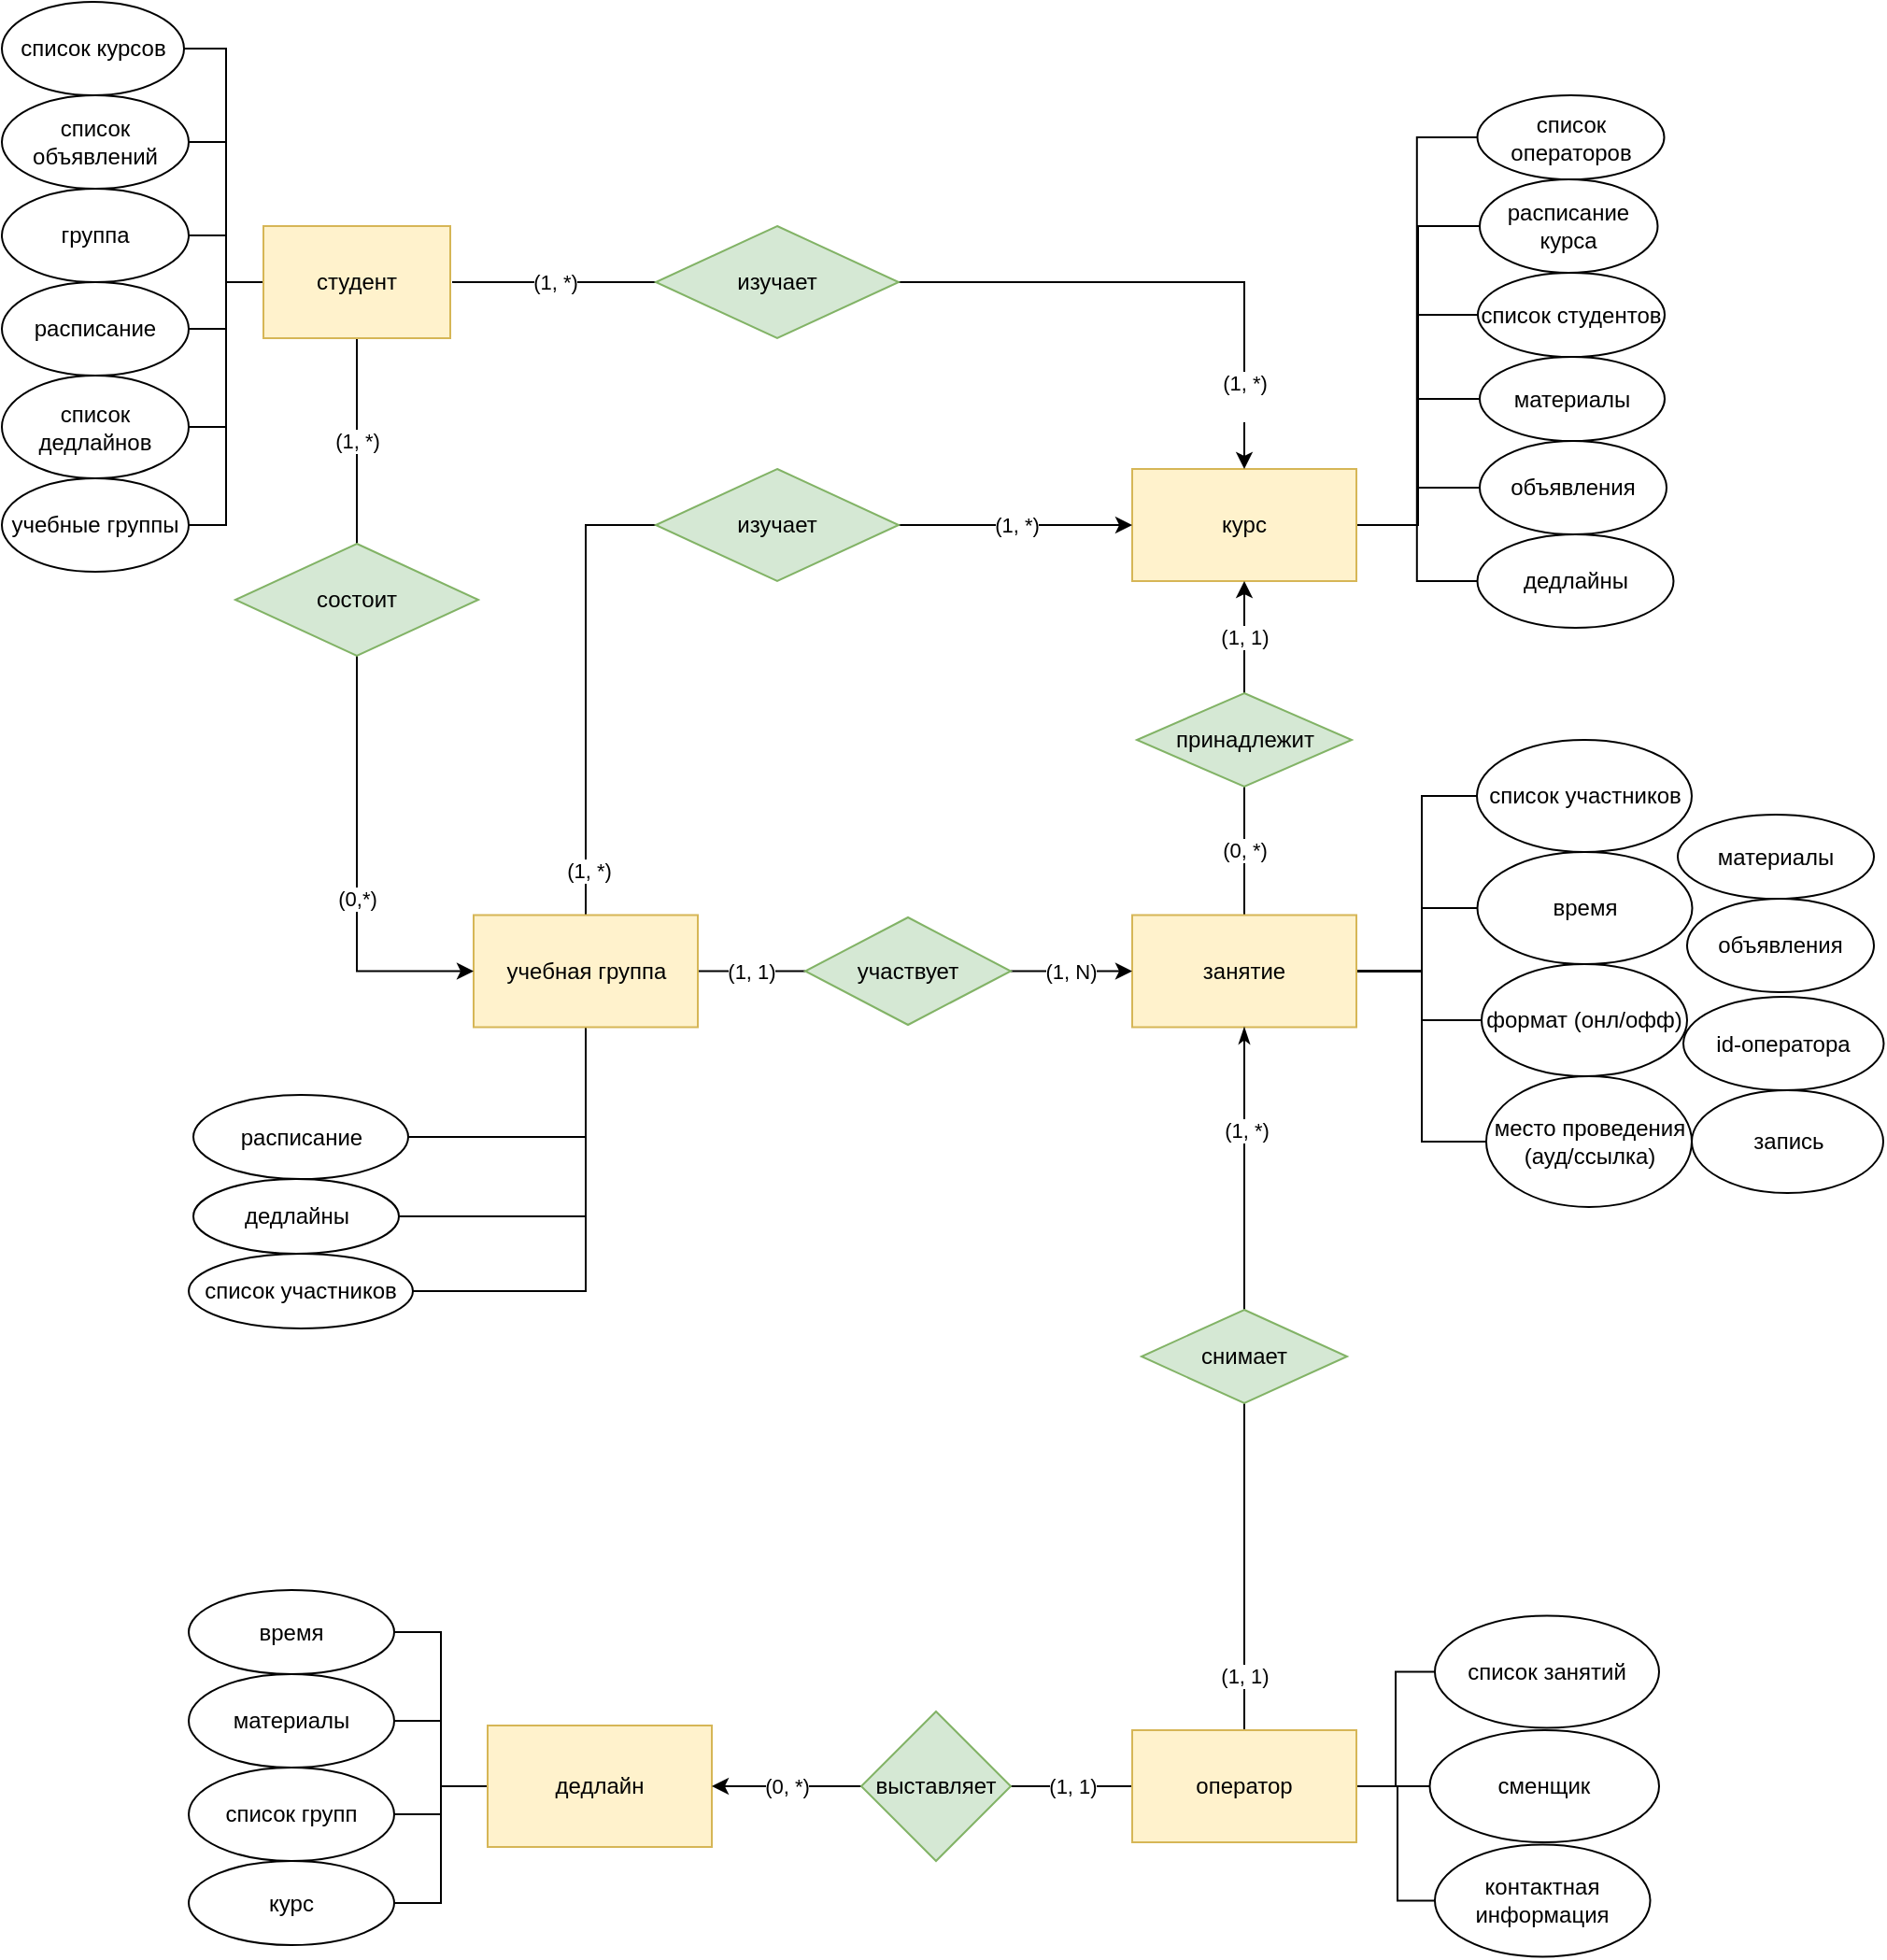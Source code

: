 <mxfile version="13.7.5" type="github">
  <diagram id="7s7uIlQT8t8DrVzBEWPa" name="Page-1">
    <mxGraphModel dx="737" dy="459" grid="1" gridSize="10" guides="1" tooltips="1" connect="1" arrows="1" fold="1" page="1" pageScale="1" pageWidth="827" pageHeight="1169" math="0" shadow="0">
      <root>
        <mxCell id="0" />
        <mxCell id="1" parent="0" />
        <mxCell id="y0rD6Jp8shlzVAkSggqI-21" value="(1, *)" style="edgeStyle=orthogonalEdgeStyle;rounded=0;orthogonalLoop=1;jettySize=auto;html=1;entryX=0;entryY=0.5;entryDx=0;entryDy=0;endArrow=none;endFill=0;" parent="1" edge="1">
          <mxGeometry relative="1" as="geometry">
            <mxPoint x="261" y="160" as="sourcePoint" />
            <mxPoint x="371" y="160" as="targetPoint" />
          </mxGeometry>
        </mxCell>
        <mxCell id="y0rD6Jp8shlzVAkSggqI-71" value="(1, *)" style="edgeStyle=orthogonalEdgeStyle;rounded=0;orthogonalLoop=1;jettySize=auto;html=1;entryX=0.5;entryY=0;entryDx=0;entryDy=0;endArrow=none;endFill=0;" parent="1" edge="1">
          <mxGeometry relative="1" as="geometry">
            <mxPoint x="210" y="190" as="sourcePoint" />
            <mxPoint x="210" y="300" as="targetPoint" />
          </mxGeometry>
        </mxCell>
        <mxCell id="X2tVZwrmz8boklLUg7Sm-20" style="edgeStyle=orthogonalEdgeStyle;rounded=0;orthogonalLoop=1;jettySize=auto;html=1;exitX=0;exitY=0.5;exitDx=0;exitDy=0;entryX=1;entryY=0.5;entryDx=0;entryDy=0;endArrow=none;endFill=0;strokeColor=#000000;" edge="1" parent="1" source="y0rD6Jp8shlzVAkSggqI-1" target="y0rD6Jp8shlzVAkSggqI-7">
          <mxGeometry relative="1" as="geometry">
            <Array as="points">
              <mxPoint x="140" y="160" />
              <mxPoint x="140" y="35" />
            </Array>
          </mxGeometry>
        </mxCell>
        <mxCell id="X2tVZwrmz8boklLUg7Sm-23" style="edgeStyle=orthogonalEdgeStyle;rounded=0;orthogonalLoop=1;jettySize=auto;html=1;exitX=0;exitY=0.5;exitDx=0;exitDy=0;entryX=1;entryY=0.5;entryDx=0;entryDy=0;endArrow=none;endFill=0;strokeColor=#000000;" edge="1" parent="1" source="y0rD6Jp8shlzVAkSggqI-1" target="y0rD6Jp8shlzVAkSggqI-11">
          <mxGeometry relative="1" as="geometry" />
        </mxCell>
        <mxCell id="X2tVZwrmz8boklLUg7Sm-24" style="edgeStyle=orthogonalEdgeStyle;rounded=0;orthogonalLoop=1;jettySize=auto;html=1;exitX=0;exitY=0.5;exitDx=0;exitDy=0;entryX=1;entryY=0.5;entryDx=0;entryDy=0;endArrow=none;endFill=0;strokeColor=#000000;" edge="1" parent="1" source="y0rD6Jp8shlzVAkSggqI-1" target="y0rD6Jp8shlzVAkSggqI-93">
          <mxGeometry relative="1" as="geometry">
            <Array as="points">
              <mxPoint x="140" y="160" />
              <mxPoint x="140" y="238" />
            </Array>
          </mxGeometry>
        </mxCell>
        <mxCell id="X2tVZwrmz8boklLUg7Sm-25" style="edgeStyle=orthogonalEdgeStyle;rounded=0;orthogonalLoop=1;jettySize=auto;html=1;exitX=0;exitY=0.5;exitDx=0;exitDy=0;entryX=1;entryY=0.5;entryDx=0;entryDy=0;endArrow=none;endFill=0;strokeColor=#000000;" edge="1" parent="1" source="y0rD6Jp8shlzVAkSggqI-1" target="y0rD6Jp8shlzVAkSggqI-65">
          <mxGeometry relative="1" as="geometry">
            <Array as="points">
              <mxPoint x="140" y="160" />
              <mxPoint x="140" y="290" />
            </Array>
          </mxGeometry>
        </mxCell>
        <mxCell id="X2tVZwrmz8boklLUg7Sm-34" style="edgeStyle=orthogonalEdgeStyle;rounded=0;orthogonalLoop=1;jettySize=auto;html=1;exitX=0;exitY=0.5;exitDx=0;exitDy=0;endArrow=none;endFill=0;strokeColor=#000000;" edge="1" parent="1" source="y0rD6Jp8shlzVAkSggqI-1" target="y0rD6Jp8shlzVAkSggqI-9">
          <mxGeometry relative="1" as="geometry" />
        </mxCell>
        <mxCell id="X2tVZwrmz8boklLUg7Sm-35" style="edgeStyle=orthogonalEdgeStyle;rounded=0;orthogonalLoop=1;jettySize=auto;html=1;exitX=0;exitY=0.5;exitDx=0;exitDy=0;entryX=1;entryY=0.5;entryDx=0;entryDy=0;endArrow=none;endFill=0;strokeColor=#000000;" edge="1" parent="1" source="y0rD6Jp8shlzVAkSggqI-1" target="y0rD6Jp8shlzVAkSggqI-96">
          <mxGeometry relative="1" as="geometry" />
        </mxCell>
        <mxCell id="y0rD6Jp8shlzVAkSggqI-1" value="студент" style="rounded=0;whiteSpace=wrap;html=1;fillColor=#fff2cc;strokeColor=#d6b656;" parent="1" vertex="1">
          <mxGeometry x="160" y="130" width="100" height="60" as="geometry" />
        </mxCell>
        <mxCell id="X2tVZwrmz8boklLUg7Sm-40" style="edgeStyle=orthogonalEdgeStyle;rounded=0;orthogonalLoop=1;jettySize=auto;html=1;exitX=1;exitY=0.5;exitDx=0;exitDy=0;entryX=0;entryY=0.5;entryDx=0;entryDy=0;endArrow=none;endFill=0;strokeColor=#000000;" edge="1" parent="1" source="y0rD6Jp8shlzVAkSggqI-2" target="y0rD6Jp8shlzVAkSggqI-49">
          <mxGeometry relative="1" as="geometry" />
        </mxCell>
        <mxCell id="X2tVZwrmz8boklLUg7Sm-41" style="edgeStyle=orthogonalEdgeStyle;rounded=0;orthogonalLoop=1;jettySize=auto;html=1;exitX=1;exitY=0.5;exitDx=0;exitDy=0;entryX=0;entryY=0.5;entryDx=0;entryDy=0;endArrow=none;endFill=0;strokeColor=#000000;" edge="1" parent="1" source="y0rD6Jp8shlzVAkSggqI-2" target="y0rD6Jp8shlzVAkSggqI-14">
          <mxGeometry relative="1" as="geometry" />
        </mxCell>
        <mxCell id="X2tVZwrmz8boklLUg7Sm-42" style="edgeStyle=orthogonalEdgeStyle;rounded=0;orthogonalLoop=1;jettySize=auto;html=1;exitX=1;exitY=0.5;exitDx=0;exitDy=0;entryX=0;entryY=0.5;entryDx=0;entryDy=0;endArrow=none;endFill=0;strokeColor=#000000;" edge="1" parent="1" source="y0rD6Jp8shlzVAkSggqI-2" target="y0rD6Jp8shlzVAkSggqI-45">
          <mxGeometry relative="1" as="geometry" />
        </mxCell>
        <mxCell id="X2tVZwrmz8boklLUg7Sm-43" style="edgeStyle=orthogonalEdgeStyle;rounded=0;orthogonalLoop=1;jettySize=auto;html=1;exitX=1;exitY=0.5;exitDx=0;exitDy=0;entryX=0;entryY=0.5;entryDx=0;entryDy=0;endArrow=none;endFill=0;strokeColor=#000000;" edge="1" parent="1" source="y0rD6Jp8shlzVAkSggqI-2" target="y0rD6Jp8shlzVAkSggqI-47">
          <mxGeometry relative="1" as="geometry" />
        </mxCell>
        <mxCell id="X2tVZwrmz8boklLUg7Sm-44" style="edgeStyle=orthogonalEdgeStyle;rounded=0;orthogonalLoop=1;jettySize=auto;html=1;exitX=1;exitY=0.5;exitDx=0;exitDy=0;endArrow=none;endFill=0;strokeColor=#000000;" edge="1" parent="1" source="y0rD6Jp8shlzVAkSggqI-2" target="y0rD6Jp8shlzVAkSggqI-48">
          <mxGeometry relative="1" as="geometry" />
        </mxCell>
        <mxCell id="X2tVZwrmz8boklLUg7Sm-45" style="edgeStyle=orthogonalEdgeStyle;rounded=0;orthogonalLoop=1;jettySize=auto;html=1;exitX=1;exitY=0.5;exitDx=0;exitDy=0;entryX=0;entryY=0.5;entryDx=0;entryDy=0;endArrow=none;endFill=0;strokeColor=#000000;" edge="1" parent="1" source="y0rD6Jp8shlzVAkSggqI-2" target="y0rD6Jp8shlzVAkSggqI-51">
          <mxGeometry relative="1" as="geometry" />
        </mxCell>
        <mxCell id="y0rD6Jp8shlzVAkSggqI-2" value="курс" style="rounded=0;whiteSpace=wrap;html=1;fillColor=#fff2cc;strokeColor=#d6b656;" parent="1" vertex="1">
          <mxGeometry x="625" y="260" width="120" height="60" as="geometry" />
        </mxCell>
        <mxCell id="y0rD6Jp8shlzVAkSggqI-23" style="edgeStyle=orthogonalEdgeStyle;rounded=0;orthogonalLoop=1;jettySize=auto;html=1;" parent="1" source="y0rD6Jp8shlzVAkSggqI-3" target="y0rD6Jp8shlzVAkSggqI-2" edge="1">
          <mxGeometry relative="1" as="geometry" />
        </mxCell>
        <mxCell id="X2tVZwrmz8boklLUg7Sm-54" value="&lt;div&gt;(1, *)&lt;/div&gt;&lt;div&gt;&lt;br&gt;&lt;/div&gt;" style="edgeLabel;html=1;align=center;verticalAlign=middle;resizable=0;points=[];" vertex="1" connectable="0" parent="y0rD6Jp8shlzVAkSggqI-23">
          <mxGeometry x="0.726" relative="1" as="geometry">
            <mxPoint as="offset" />
          </mxGeometry>
        </mxCell>
        <mxCell id="y0rD6Jp8shlzVAkSggqI-3" value="изучает" style="rhombus;whiteSpace=wrap;html=1;fillColor=#d5e8d4;strokeColor=#82b366;" parent="1" vertex="1">
          <mxGeometry x="370" y="130" width="130" height="60" as="geometry" />
        </mxCell>
        <mxCell id="y0rD6Jp8shlzVAkSggqI-7" value="список курсов" style="ellipse;whiteSpace=wrap;html=1;" parent="1" vertex="1">
          <mxGeometry x="20" y="10" width="97.5" height="50" as="geometry" />
        </mxCell>
        <mxCell id="y0rD6Jp8shlzVAkSggqI-9" value="группа" style="ellipse;whiteSpace=wrap;html=1;" parent="1" vertex="1">
          <mxGeometry x="20" y="110" width="100" height="50" as="geometry" />
        </mxCell>
        <mxCell id="y0rD6Jp8shlzVAkSggqI-11" value="расписание" style="ellipse;whiteSpace=wrap;html=1;" parent="1" vertex="1">
          <mxGeometry x="20" y="160" width="100" height="50" as="geometry" />
        </mxCell>
        <mxCell id="y0rD6Jp8shlzVAkSggqI-14" value="расписание&lt;br&gt;курса" style="ellipse;whiteSpace=wrap;html=1;" parent="1" vertex="1">
          <mxGeometry x="811" y="105" width="95.25" height="50" as="geometry" />
        </mxCell>
        <mxCell id="y0rD6Jp8shlzVAkSggqI-20" value="(0, *)" style="edgeStyle=orthogonalEdgeStyle;rounded=0;orthogonalLoop=1;jettySize=auto;html=1;exitX=0.5;exitY=0;exitDx=0;exitDy=0;entryX=0.5;entryY=1;entryDx=0;entryDy=0;endArrow=none;endFill=0;" parent="1" source="y0rD6Jp8shlzVAkSggqI-16" target="y0rD6Jp8shlzVAkSggqI-17" edge="1">
          <mxGeometry relative="1" as="geometry" />
        </mxCell>
        <mxCell id="X2tVZwrmz8boklLUg7Sm-30" style="edgeStyle=orthogonalEdgeStyle;rounded=0;orthogonalLoop=1;jettySize=auto;html=1;exitX=1;exitY=0.5;exitDx=0;exitDy=0;entryX=0;entryY=0.5;entryDx=0;entryDy=0;endArrow=none;endFill=0;strokeColor=#000000;" edge="1" parent="1" source="y0rD6Jp8shlzVAkSggqI-16" target="y0rD6Jp8shlzVAkSggqI-34">
          <mxGeometry relative="1" as="geometry">
            <Array as="points">
              <mxPoint x="780" y="529" />
              <mxPoint x="780" y="555" />
            </Array>
          </mxGeometry>
        </mxCell>
        <mxCell id="X2tVZwrmz8boklLUg7Sm-31" style="edgeStyle=orthogonalEdgeStyle;rounded=0;orthogonalLoop=1;jettySize=auto;html=1;exitX=1;exitY=0.5;exitDx=0;exitDy=0;entryX=0;entryY=0.5;entryDx=0;entryDy=0;endArrow=none;endFill=0;strokeColor=#000000;" edge="1" parent="1" source="y0rD6Jp8shlzVAkSggqI-16" target="y0rD6Jp8shlzVAkSggqI-36">
          <mxGeometry relative="1" as="geometry">
            <Array as="points">
              <mxPoint x="780" y="529" />
              <mxPoint x="780" y="620" />
            </Array>
          </mxGeometry>
        </mxCell>
        <mxCell id="X2tVZwrmz8boklLUg7Sm-32" style="edgeStyle=orthogonalEdgeStyle;rounded=0;orthogonalLoop=1;jettySize=auto;html=1;exitX=1;exitY=0.5;exitDx=0;exitDy=0;endArrow=none;endFill=0;strokeColor=#000000;" edge="1" parent="1" source="y0rD6Jp8shlzVAkSggqI-16" target="y0rD6Jp8shlzVAkSggqI-32">
          <mxGeometry relative="1" as="geometry">
            <Array as="points">
              <mxPoint x="780" y="529" />
              <mxPoint x="780" y="495" />
            </Array>
          </mxGeometry>
        </mxCell>
        <mxCell id="X2tVZwrmz8boklLUg7Sm-33" style="edgeStyle=orthogonalEdgeStyle;rounded=0;orthogonalLoop=1;jettySize=auto;html=1;exitX=1;exitY=0.5;exitDx=0;exitDy=0;entryX=0;entryY=0.5;entryDx=0;entryDy=0;endArrow=none;endFill=0;strokeColor=#000000;" edge="1" parent="1" source="y0rD6Jp8shlzVAkSggqI-16" target="y0rD6Jp8shlzVAkSggqI-30">
          <mxGeometry relative="1" as="geometry">
            <Array as="points">
              <mxPoint x="780" y="529" />
              <mxPoint x="780" y="435" />
            </Array>
          </mxGeometry>
        </mxCell>
        <mxCell id="y0rD6Jp8shlzVAkSggqI-16" value="занятие" style="rounded=0;whiteSpace=wrap;html=1;fillColor=#fff2cc;strokeColor=#d6b656;" parent="1" vertex="1">
          <mxGeometry x="625" y="498.75" width="120" height="60" as="geometry" />
        </mxCell>
        <mxCell id="y0rD6Jp8shlzVAkSggqI-19" value="&lt;div&gt;(1, 1)&lt;/div&gt;" style="edgeStyle=orthogonalEdgeStyle;rounded=0;orthogonalLoop=1;jettySize=auto;html=1;" parent="1" edge="1">
          <mxGeometry relative="1" as="geometry">
            <mxPoint x="685" y="380" as="sourcePoint" />
            <mxPoint x="685" y="320" as="targetPoint" />
          </mxGeometry>
        </mxCell>
        <mxCell id="X2tVZwrmz8boklLUg7Sm-27" style="edgeStyle=orthogonalEdgeStyle;rounded=0;orthogonalLoop=1;jettySize=auto;html=1;exitX=0.5;exitY=0;exitDx=0;exitDy=0;endArrow=none;endFill=0;strokeColor=#000000;" edge="1" parent="1" source="y0rD6Jp8shlzVAkSggqI-17">
          <mxGeometry relative="1" as="geometry">
            <mxPoint x="685" y="370" as="targetPoint" />
          </mxGeometry>
        </mxCell>
        <mxCell id="X2tVZwrmz8boklLUg7Sm-38" style="edgeStyle=orthogonalEdgeStyle;rounded=0;orthogonalLoop=1;jettySize=auto;html=1;exitX=0.5;exitY=1;exitDx=0;exitDy=0;endArrow=none;endFill=0;strokeColor=#000000;" edge="1" parent="1" source="y0rD6Jp8shlzVAkSggqI-17">
          <mxGeometry relative="1" as="geometry">
            <mxPoint x="685" y="440" as="targetPoint" />
          </mxGeometry>
        </mxCell>
        <mxCell id="X2tVZwrmz8boklLUg7Sm-39" style="edgeStyle=orthogonalEdgeStyle;rounded=0;orthogonalLoop=1;jettySize=auto;html=1;exitX=0.5;exitY=1;exitDx=0;exitDy=0;endArrow=none;endFill=0;strokeColor=#000000;" edge="1" parent="1" source="y0rD6Jp8shlzVAkSggqI-17">
          <mxGeometry relative="1" as="geometry">
            <mxPoint x="685" y="440" as="targetPoint" />
          </mxGeometry>
        </mxCell>
        <mxCell id="y0rD6Jp8shlzVAkSggqI-17" value="принадлежит" style="rhombus;whiteSpace=wrap;html=1;fillColor=#d5e8d4;strokeColor=#82b366;" parent="1" vertex="1">
          <mxGeometry x="627.5" y="380" width="115" height="50" as="geometry" />
        </mxCell>
        <mxCell id="y0rD6Jp8shlzVAkSggqI-30" value="список участников" style="ellipse;whiteSpace=wrap;html=1;" parent="1" vertex="1">
          <mxGeometry x="809.5" y="405" width="115" height="60" as="geometry" />
        </mxCell>
        <mxCell id="y0rD6Jp8shlzVAkSggqI-32" value="время" style="ellipse;whiteSpace=wrap;html=1;" parent="1" vertex="1">
          <mxGeometry x="809.75" y="465" width="115" height="60" as="geometry" />
        </mxCell>
        <mxCell id="y0rD6Jp8shlzVAkSggqI-34" value="формат (онл/офф)" style="ellipse;whiteSpace=wrap;html=1;" parent="1" vertex="1">
          <mxGeometry x="812" y="525" width="110" height="60" as="geometry" />
        </mxCell>
        <mxCell id="y0rD6Jp8shlzVAkSggqI-36" value="место проведения (ауд/ссылка)" style="ellipse;whiteSpace=wrap;html=1;" parent="1" vertex="1">
          <mxGeometry x="814.5" y="585" width="110" height="70" as="geometry" />
        </mxCell>
        <mxCell id="y0rD6Jp8shlzVAkSggqI-38" value="запись" style="ellipse;whiteSpace=wrap;html=1;" parent="1" vertex="1">
          <mxGeometry x="924.5" y="592.5" width="102.5" height="55" as="geometry" />
        </mxCell>
        <mxCell id="y0rD6Jp8shlzVAkSggqI-40" value="материалы" style="ellipse;whiteSpace=wrap;html=1;" parent="1" vertex="1">
          <mxGeometry x="917" y="445" width="105" height="45" as="geometry" />
        </mxCell>
        <mxCell id="y0rD6Jp8shlzVAkSggqI-42" value="объявления" style="ellipse;whiteSpace=wrap;html=1;" parent="1" vertex="1">
          <mxGeometry x="922" y="490" width="100" height="50" as="geometry" />
        </mxCell>
        <mxCell id="y0rD6Jp8shlzVAkSggqI-45" value="список студентов" style="ellipse;whiteSpace=wrap;html=1;" parent="1" vertex="1">
          <mxGeometry x="810" y="155" width="100" height="45" as="geometry" />
        </mxCell>
        <mxCell id="y0rD6Jp8shlzVAkSggqI-47" value="материалы" style="ellipse;whiteSpace=wrap;html=1;" parent="1" vertex="1">
          <mxGeometry x="811" y="200" width="99" height="45" as="geometry" />
        </mxCell>
        <mxCell id="y0rD6Jp8shlzVAkSggqI-48" value="объявления" style="ellipse;whiteSpace=wrap;html=1;" parent="1" vertex="1">
          <mxGeometry x="811" y="245" width="100" height="50" as="geometry" />
        </mxCell>
        <mxCell id="y0rD6Jp8shlzVAkSggqI-49" value="список операторов" style="ellipse;whiteSpace=wrap;html=1;" parent="1" vertex="1">
          <mxGeometry x="809.75" y="60" width="100" height="45" as="geometry" />
        </mxCell>
        <mxCell id="y0rD6Jp8shlzVAkSggqI-50" value="id-оператора" style="ellipse;whiteSpace=wrap;html=1;" parent="1" vertex="1">
          <mxGeometry x="920" y="542.5" width="107.25" height="50" as="geometry" />
        </mxCell>
        <mxCell id="y0rD6Jp8shlzVAkSggqI-51" value="дедлайны" style="ellipse;whiteSpace=wrap;html=1;" parent="1" vertex="1">
          <mxGeometry x="809.75" y="295" width="105" height="50" as="geometry" />
        </mxCell>
        <mxCell id="y0rD6Jp8shlzVAkSggqI-57" value="(1, 1)" style="edgeStyle=orthogonalEdgeStyle;rounded=0;orthogonalLoop=1;jettySize=auto;html=1;endArrow=none;endFill=0;" parent="1" source="y0rD6Jp8shlzVAkSggqI-52" target="y0rD6Jp8shlzVAkSggqI-56" edge="1">
          <mxGeometry relative="1" as="geometry" />
        </mxCell>
        <mxCell id="X2tVZwrmz8boklLUg7Sm-13" style="edgeStyle=orthogonalEdgeStyle;rounded=0;orthogonalLoop=1;jettySize=auto;html=1;exitX=0.5;exitY=1;exitDx=0;exitDy=0;entryX=1;entryY=0.5;entryDx=0;entryDy=0;endArrow=none;endFill=0;strokeColor=#000000;" edge="1" parent="1" source="y0rD6Jp8shlzVAkSggqI-52" target="y0rD6Jp8shlzVAkSggqI-68">
          <mxGeometry relative="1" as="geometry" />
        </mxCell>
        <mxCell id="X2tVZwrmz8boklLUg7Sm-14" style="edgeStyle=orthogonalEdgeStyle;rounded=0;orthogonalLoop=1;jettySize=auto;html=1;exitX=0.5;exitY=1;exitDx=0;exitDy=0;entryX=1;entryY=0.5;entryDx=0;entryDy=0;endArrow=none;endFill=0;strokeColor=#000000;" edge="1" parent="1" source="y0rD6Jp8shlzVAkSggqI-52" target="y0rD6Jp8shlzVAkSggqI-67">
          <mxGeometry relative="1" as="geometry" />
        </mxCell>
        <mxCell id="X2tVZwrmz8boklLUg7Sm-15" style="edgeStyle=orthogonalEdgeStyle;rounded=0;orthogonalLoop=1;jettySize=auto;html=1;exitX=0.5;exitY=1;exitDx=0;exitDy=0;entryX=1;entryY=0.5;entryDx=0;entryDy=0;endArrow=none;endFill=0;strokeColor=#000000;" edge="1" parent="1" source="y0rD6Jp8shlzVAkSggqI-52" target="y0rD6Jp8shlzVAkSggqI-66">
          <mxGeometry relative="1" as="geometry" />
        </mxCell>
        <mxCell id="X2tVZwrmz8boklLUg7Sm-17" style="edgeStyle=orthogonalEdgeStyle;rounded=0;orthogonalLoop=1;jettySize=auto;html=1;exitX=0.5;exitY=0;exitDx=0;exitDy=0;entryX=0;entryY=0.5;entryDx=0;entryDy=0;endArrow=none;endFill=0;strokeColor=#000000;" edge="1" parent="1" source="y0rD6Jp8shlzVAkSggqI-52" target="y0rD6Jp8shlzVAkSggqI-53">
          <mxGeometry relative="1" as="geometry" />
        </mxCell>
        <mxCell id="X2tVZwrmz8boklLUg7Sm-51" value="(1, *)" style="edgeLabel;html=1;align=center;verticalAlign=middle;resizable=0;points=[];" vertex="1" connectable="0" parent="X2tVZwrmz8boklLUg7Sm-17">
          <mxGeometry x="-0.799" relative="1" as="geometry">
            <mxPoint x="1" as="offset" />
          </mxGeometry>
        </mxCell>
        <mxCell id="y0rD6Jp8shlzVAkSggqI-52" value="учебная группа" style="rounded=0;whiteSpace=wrap;html=1;fillColor=#fff2cc;strokeColor=#d6b656;" parent="1" vertex="1">
          <mxGeometry x="272.5" y="498.75" width="120" height="60" as="geometry" />
        </mxCell>
        <mxCell id="X2tVZwrmz8boklLUg7Sm-26" value="(1, *)" style="edgeStyle=orthogonalEdgeStyle;rounded=0;orthogonalLoop=1;jettySize=auto;html=1;exitX=1;exitY=0.5;exitDx=0;exitDy=0;endArrow=classic;endFill=1;strokeColor=#000000;" edge="1" parent="1" source="y0rD6Jp8shlzVAkSggqI-53" target="y0rD6Jp8shlzVAkSggqI-2">
          <mxGeometry relative="1" as="geometry" />
        </mxCell>
        <mxCell id="y0rD6Jp8shlzVAkSggqI-53" value="изучает" style="rhombus;whiteSpace=wrap;html=1;fillColor=#d5e8d4;strokeColor=#82b366;" parent="1" vertex="1">
          <mxGeometry x="370" y="260" width="130" height="60" as="geometry" />
        </mxCell>
        <mxCell id="y0rD6Jp8shlzVAkSggqI-64" value="(1, N)" style="edgeStyle=orthogonalEdgeStyle;rounded=0;orthogonalLoop=1;jettySize=auto;html=1;entryX=0;entryY=0.5;entryDx=0;entryDy=0;" parent="1" source="y0rD6Jp8shlzVAkSggqI-56" target="y0rD6Jp8shlzVAkSggqI-16" edge="1">
          <mxGeometry relative="1" as="geometry" />
        </mxCell>
        <mxCell id="X2tVZwrmz8boklLUg7Sm-36" style="edgeStyle=orthogonalEdgeStyle;rounded=0;orthogonalLoop=1;jettySize=auto;html=1;exitX=0;exitY=0.5;exitDx=0;exitDy=0;endArrow=none;endFill=0;strokeColor=#000000;" edge="1" parent="1" source="y0rD6Jp8shlzVAkSggqI-56">
          <mxGeometry relative="1" as="geometry">
            <mxPoint x="450" y="529" as="targetPoint" />
          </mxGeometry>
        </mxCell>
        <mxCell id="X2tVZwrmz8boklLUg7Sm-37" style="edgeStyle=orthogonalEdgeStyle;rounded=0;orthogonalLoop=1;jettySize=auto;html=1;exitX=1;exitY=0.5;exitDx=0;exitDy=0;endArrow=none;endFill=0;strokeColor=#000000;" edge="1" parent="1" source="y0rD6Jp8shlzVAkSggqI-56">
          <mxGeometry relative="1" as="geometry">
            <mxPoint x="560" y="529" as="targetPoint" />
          </mxGeometry>
        </mxCell>
        <mxCell id="y0rD6Jp8shlzVAkSggqI-56" value="участвует" style="rhombus;whiteSpace=wrap;html=1;fillColor=#d5e8d4;strokeColor=#82b366;" parent="1" vertex="1">
          <mxGeometry x="450" y="500" width="110" height="57.5" as="geometry" />
        </mxCell>
        <mxCell id="y0rD6Jp8shlzVAkSggqI-65" value="учебные группы" style="ellipse;whiteSpace=wrap;html=1;" parent="1" vertex="1">
          <mxGeometry x="20" y="265" width="100" height="50" as="geometry" />
        </mxCell>
        <mxCell id="y0rD6Jp8shlzVAkSggqI-66" value="список участников" style="ellipse;whiteSpace=wrap;html=1;" parent="1" vertex="1">
          <mxGeometry x="120" y="680" width="120" height="40" as="geometry" />
        </mxCell>
        <mxCell id="y0rD6Jp8shlzVAkSggqI-67" value="дедлайны" style="ellipse;whiteSpace=wrap;html=1;" parent="1" vertex="1">
          <mxGeometry x="122.5" y="640" width="110" height="40" as="geometry" />
        </mxCell>
        <mxCell id="y0rD6Jp8shlzVAkSggqI-68" value="расписание" style="ellipse;whiteSpace=wrap;html=1;" parent="1" vertex="1">
          <mxGeometry x="122.5" y="595" width="115" height="45" as="geometry" />
        </mxCell>
        <mxCell id="y0rD6Jp8shlzVAkSggqI-73" style="edgeStyle=orthogonalEdgeStyle;rounded=0;orthogonalLoop=1;jettySize=auto;html=1;entryX=0;entryY=0.5;entryDx=0;entryDy=0;" parent="1" source="y0rD6Jp8shlzVAkSggqI-69" target="y0rD6Jp8shlzVAkSggqI-52" edge="1">
          <mxGeometry relative="1" as="geometry" />
        </mxCell>
        <mxCell id="X2tVZwrmz8boklLUg7Sm-47" value="(0,*)" style="edgeLabel;html=1;align=center;verticalAlign=middle;resizable=0;points=[];" vertex="1" connectable="0" parent="y0rD6Jp8shlzVAkSggqI-73">
          <mxGeometry x="0.124" y="-1" relative="1" as="geometry">
            <mxPoint x="1" as="offset" />
          </mxGeometry>
        </mxCell>
        <mxCell id="y0rD6Jp8shlzVAkSggqI-69" value="состоит" style="rhombus;whiteSpace=wrap;html=1;fillColor=#d5e8d4;strokeColor=#82b366;" parent="1" vertex="1">
          <mxGeometry x="145" y="300" width="130" height="60" as="geometry" />
        </mxCell>
        <mxCell id="y0rD6Jp8shlzVAkSggqI-91" value="(1, 1)" style="edgeStyle=orthogonalEdgeStyle;rounded=0;orthogonalLoop=1;jettySize=auto;html=1;entryX=1;entryY=0.5;entryDx=0;entryDy=0;endArrow=none;endFill=0;" parent="1" source="y0rD6Jp8shlzVAkSggqI-75" target="y0rD6Jp8shlzVAkSggqI-90" edge="1">
          <mxGeometry relative="1" as="geometry" />
        </mxCell>
        <mxCell id="X2tVZwrmz8boklLUg7Sm-6" style="edgeStyle=orthogonalEdgeStyle;rounded=0;orthogonalLoop=1;jettySize=auto;html=1;exitX=1;exitY=0.5;exitDx=0;exitDy=0;entryX=0;entryY=0.5;entryDx=0;entryDy=0;endArrow=none;endFill=0;strokeColor=#000000;" edge="1" parent="1" source="y0rD6Jp8shlzVAkSggqI-75" target="y0rD6Jp8shlzVAkSggqI-80">
          <mxGeometry relative="1" as="geometry">
            <Array as="points">
              <mxPoint x="766" y="965" />
              <mxPoint x="766" y="904" />
            </Array>
          </mxGeometry>
        </mxCell>
        <mxCell id="X2tVZwrmz8boklLUg7Sm-8" style="edgeStyle=orthogonalEdgeStyle;rounded=0;orthogonalLoop=1;jettySize=auto;html=1;exitX=0;exitY=0.5;exitDx=0;exitDy=0;entryX=0;entryY=0.5;entryDx=0;entryDy=0;endArrow=none;endFill=0;strokeColor=#000000;" edge="1" parent="1" source="y0rD6Jp8shlzVAkSggqI-82" target="y0rD6Jp8shlzVAkSggqI-81">
          <mxGeometry relative="1" as="geometry">
            <Array as="points">
              <mxPoint x="767" y="1026" />
              <mxPoint x="767" y="965" />
            </Array>
          </mxGeometry>
        </mxCell>
        <mxCell id="X2tVZwrmz8boklLUg7Sm-11" style="edgeStyle=orthogonalEdgeStyle;rounded=0;orthogonalLoop=1;jettySize=auto;html=1;exitX=0.5;exitY=0;exitDx=0;exitDy=0;entryX=0.5;entryY=1;entryDx=0;entryDy=0;endArrow=none;endFill=0;strokeColor=#000000;" edge="1" parent="1" source="y0rD6Jp8shlzVAkSggqI-75" target="y0rD6Jp8shlzVAkSggqI-77">
          <mxGeometry relative="1" as="geometry" />
        </mxCell>
        <mxCell id="X2tVZwrmz8boklLUg7Sm-52" value="&lt;div&gt;(1, 1)&lt;/div&gt;" style="edgeLabel;html=1;align=center;verticalAlign=middle;resizable=0;points=[];" vertex="1" connectable="0" parent="X2tVZwrmz8boklLUg7Sm-11">
          <mxGeometry x="-0.669" relative="1" as="geometry">
            <mxPoint as="offset" />
          </mxGeometry>
        </mxCell>
        <mxCell id="y0rD6Jp8shlzVAkSggqI-75" value="оператор" style="rounded=0;whiteSpace=wrap;html=1;fillColor=#fff2cc;strokeColor=#d6b656;" parent="1" vertex="1">
          <mxGeometry x="625" y="935" width="120" height="60" as="geometry" />
        </mxCell>
        <mxCell id="X2tVZwrmz8boklLUg7Sm-12" style="edgeStyle=orthogonalEdgeStyle;rounded=0;orthogonalLoop=1;jettySize=auto;html=1;exitX=0.5;exitY=0;exitDx=0;exitDy=0;endArrow=classicThin;endFill=1;strokeColor=#000000;" edge="1" parent="1" source="y0rD6Jp8shlzVAkSggqI-77" target="y0rD6Jp8shlzVAkSggqI-16">
          <mxGeometry relative="1" as="geometry" />
        </mxCell>
        <mxCell id="X2tVZwrmz8boklLUg7Sm-53" value="(1, *)" style="edgeLabel;html=1;align=center;verticalAlign=middle;resizable=0;points=[];" vertex="1" connectable="0" parent="X2tVZwrmz8boklLUg7Sm-12">
          <mxGeometry x="0.269" y="-1" relative="1" as="geometry">
            <mxPoint as="offset" />
          </mxGeometry>
        </mxCell>
        <mxCell id="y0rD6Jp8shlzVAkSggqI-77" value="снимает" style="rhombus;whiteSpace=wrap;html=1;fillColor=#d5e8d4;strokeColor=#82b366;" parent="1" vertex="1">
          <mxGeometry x="630" y="710" width="110" height="50" as="geometry" />
        </mxCell>
        <mxCell id="y0rD6Jp8shlzVAkSggqI-80" value="список занятий" style="ellipse;whiteSpace=wrap;html=1;" parent="1" vertex="1">
          <mxGeometry x="787" y="873.75" width="120" height="60" as="geometry" />
        </mxCell>
        <mxCell id="y0rD6Jp8shlzVAkSggqI-81" value="сменщик" style="ellipse;whiteSpace=wrap;html=1;" parent="1" vertex="1">
          <mxGeometry x="784.25" y="935" width="122.75" height="60" as="geometry" />
        </mxCell>
        <mxCell id="y0rD6Jp8shlzVAkSggqI-82" value="контактная информация" style="ellipse;whiteSpace=wrap;html=1;" parent="1" vertex="1">
          <mxGeometry x="787" y="996.25" width="115.25" height="60" as="geometry" />
        </mxCell>
        <mxCell id="X2tVZwrmz8boklLUg7Sm-2" style="edgeStyle=orthogonalEdgeStyle;rounded=0;orthogonalLoop=1;jettySize=auto;html=1;exitX=0;exitY=0.5;exitDx=0;exitDy=0;entryX=1;entryY=0.5;entryDx=0;entryDy=0;endArrow=none;endFill=0;" edge="1" parent="1" source="y0rD6Jp8shlzVAkSggqI-83" target="y0rD6Jp8shlzVAkSggqI-84">
          <mxGeometry relative="1" as="geometry" />
        </mxCell>
        <mxCell id="X2tVZwrmz8boklLUg7Sm-3" style="edgeStyle=orthogonalEdgeStyle;rounded=0;orthogonalLoop=1;jettySize=auto;html=1;entryX=1;entryY=0.5;entryDx=0;entryDy=0;endArrow=none;endFill=0;" edge="1" parent="1" source="y0rD6Jp8shlzVAkSggqI-83" target="y0rD6Jp8shlzVAkSggqI-85">
          <mxGeometry relative="1" as="geometry" />
        </mxCell>
        <mxCell id="X2tVZwrmz8boklLUg7Sm-4" style="edgeStyle=orthogonalEdgeStyle;rounded=0;orthogonalLoop=1;jettySize=auto;html=1;entryX=1;entryY=0.5;entryDx=0;entryDy=0;endArrow=none;endFill=0;" edge="1" parent="1" source="y0rD6Jp8shlzVAkSggqI-83" target="y0rD6Jp8shlzVAkSggqI-86">
          <mxGeometry relative="1" as="geometry" />
        </mxCell>
        <mxCell id="X2tVZwrmz8boklLUg7Sm-5" style="edgeStyle=orthogonalEdgeStyle;rounded=0;orthogonalLoop=1;jettySize=auto;html=1;exitX=0;exitY=0.5;exitDx=0;exitDy=0;entryX=1;entryY=0.5;entryDx=0;entryDy=0;endArrow=none;endFill=0;" edge="1" parent="1" source="y0rD6Jp8shlzVAkSggqI-83" target="y0rD6Jp8shlzVAkSggqI-87">
          <mxGeometry relative="1" as="geometry" />
        </mxCell>
        <mxCell id="y0rD6Jp8shlzVAkSggqI-83" value="дедлайн" style="rounded=0;whiteSpace=wrap;html=1;fillColor=#fff2cc;strokeColor=#d6b656;" parent="1" vertex="1">
          <mxGeometry x="280" y="932.5" width="120" height="65" as="geometry" />
        </mxCell>
        <mxCell id="y0rD6Jp8shlzVAkSggqI-84" value="время" style="ellipse;whiteSpace=wrap;html=1;" parent="1" vertex="1">
          <mxGeometry x="120" y="860" width="110" height="45" as="geometry" />
        </mxCell>
        <mxCell id="y0rD6Jp8shlzVAkSggqI-85" value="материалы" style="ellipse;whiteSpace=wrap;html=1;" parent="1" vertex="1">
          <mxGeometry x="120" y="905" width="110" height="50" as="geometry" />
        </mxCell>
        <mxCell id="y0rD6Jp8shlzVAkSggqI-86" value="список групп" style="ellipse;whiteSpace=wrap;html=1;" parent="1" vertex="1">
          <mxGeometry x="120" y="955" width="110" height="50" as="geometry" />
        </mxCell>
        <mxCell id="y0rD6Jp8shlzVAkSggqI-87" value="курс" style="ellipse;whiteSpace=wrap;html=1;" parent="1" vertex="1">
          <mxGeometry x="120" y="1005" width="110" height="45" as="geometry" />
        </mxCell>
        <mxCell id="y0rD6Jp8shlzVAkSggqI-92" value="(0, *)" style="edgeStyle=orthogonalEdgeStyle;rounded=0;orthogonalLoop=1;jettySize=auto;html=1;entryX=1;entryY=0.5;entryDx=0;entryDy=0;" parent="1" source="y0rD6Jp8shlzVAkSggqI-90" target="y0rD6Jp8shlzVAkSggqI-83" edge="1">
          <mxGeometry relative="1" as="geometry" />
        </mxCell>
        <mxCell id="y0rD6Jp8shlzVAkSggqI-90" value="выставляет" style="rhombus;whiteSpace=wrap;html=1;fillColor=#d5e8d4;strokeColor=#82b366;" parent="1" vertex="1">
          <mxGeometry x="480" y="925" width="80" height="80" as="geometry" />
        </mxCell>
        <mxCell id="y0rD6Jp8shlzVAkSggqI-93" value="список дедлайнов" style="ellipse;whiteSpace=wrap;html=1;" parent="1" vertex="1">
          <mxGeometry x="20" y="210" width="100" height="55" as="geometry" />
        </mxCell>
        <mxCell id="y0rD6Jp8shlzVAkSggqI-96" value="список объявлений" style="ellipse;whiteSpace=wrap;html=1;" parent="1" vertex="1">
          <mxGeometry x="20" y="60" width="100" height="50" as="geometry" />
        </mxCell>
      </root>
    </mxGraphModel>
  </diagram>
</mxfile>
